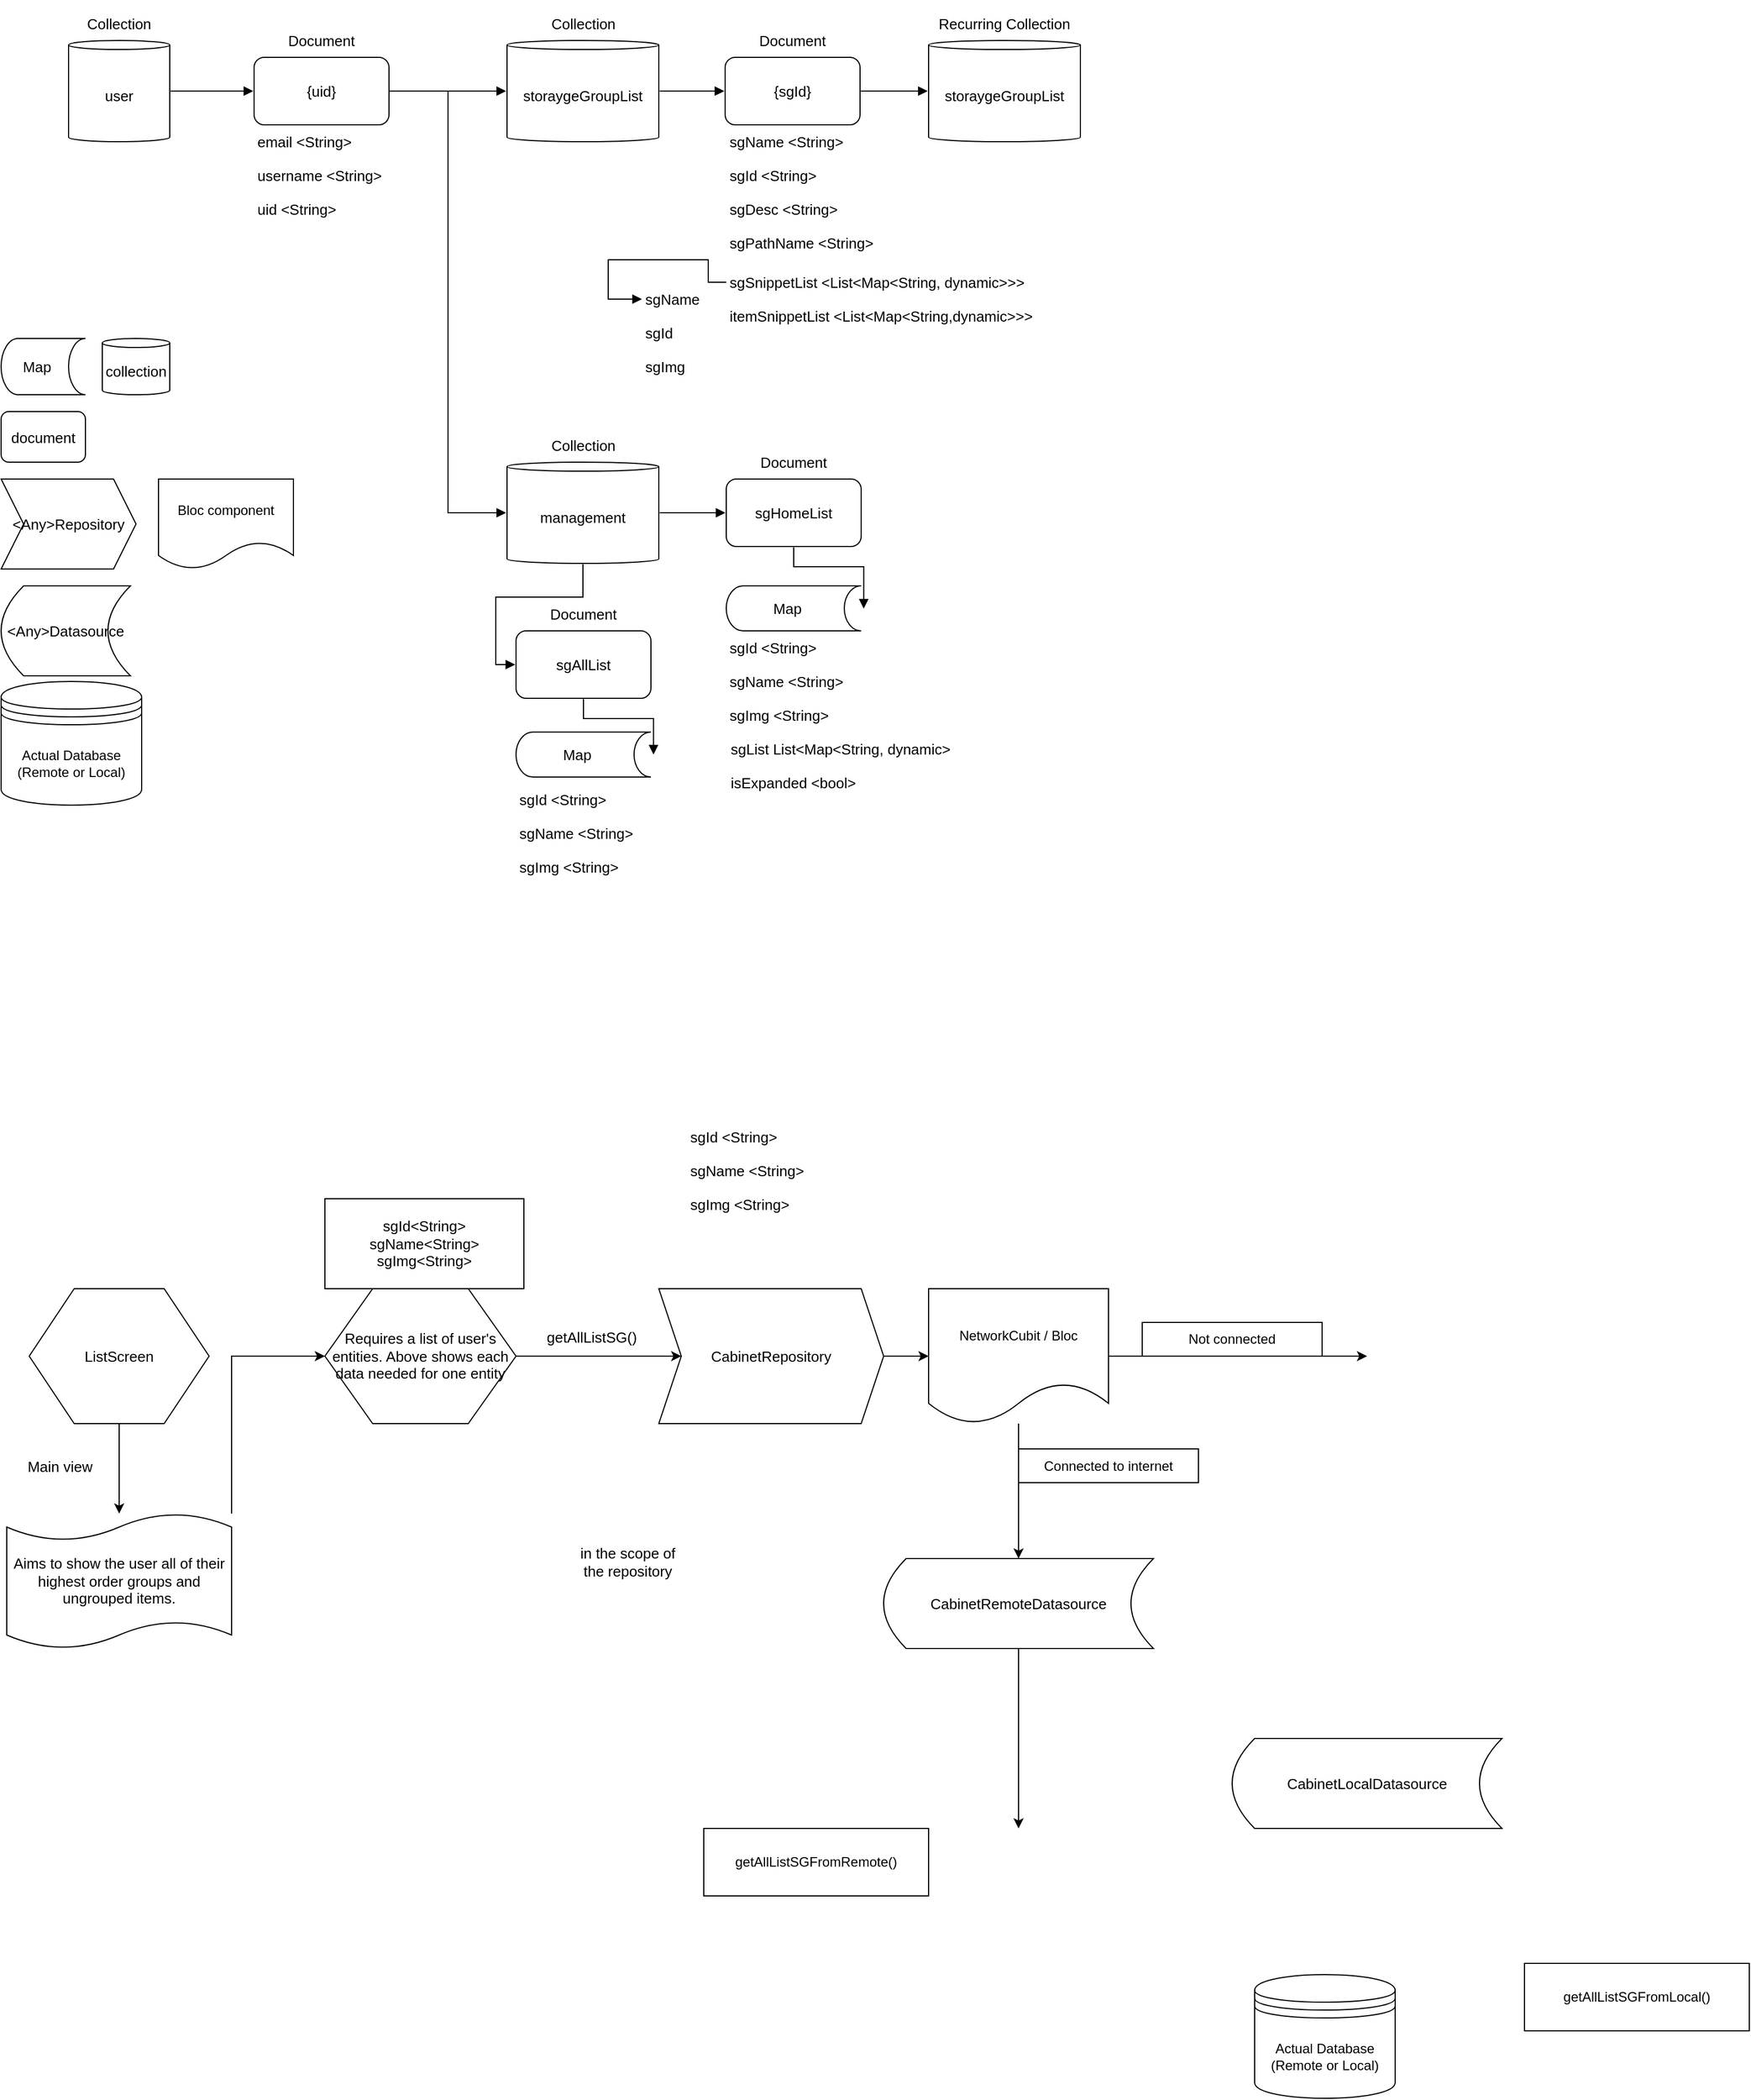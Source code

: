 <mxfile version="14.9.6" type="github">
  <diagram id="8-Jw_1EedREtLOCVb7j7" name="Page-1">
    <mxGraphModel dx="981" dy="526" grid="1" gridSize="10" guides="1" tooltips="1" connect="1" arrows="1" fold="1" page="1" pageScale="1" pageWidth="827" pageHeight="1169" math="0" shadow="0">
      <root>
        <mxCell id="0" />
        <mxCell id="1" parent="0" />
        <UserObject label="user" lucidchartObjectId="mmy3dTOki7hX" id="Qr3YYHrDjEiWuKODfuZc-3">
          <mxCell style="html=1;overflow=block;blockSpacing=1;whiteSpace=wrap;shape=cylinder3;size=4;anchorPointDirection=0;boundedLbl=1;;whiteSpace=wrap;fontSize=13;spacing=3.8;strokeOpacity=100;strokeWidth=1;rounded=1;" parent="1" vertex="1">
            <mxGeometry x="75" y="90" width="90" height="90" as="geometry" />
          </mxCell>
        </UserObject>
        <UserObject label="Collection" lucidchartObjectId="5my3IYHWVRgI" id="Qr3YYHrDjEiWuKODfuZc-4">
          <mxCell style="html=1;overflow=block;blockSpacing=1;whiteSpace=wrap;;whiteSpace=wrap;fontSize=13;spacing=3.8;strokeOpacity=0;fillOpacity=0;strokeWidth=1;rounded=1;" parent="1" vertex="1">
            <mxGeometry x="75" y="60" width="90" height="30" as="geometry" />
          </mxCell>
        </UserObject>
        <UserObject label="" lucidchartObjectId="xny3rrUCnjT7" id="Qr3YYHrDjEiWuKODfuZc-5">
          <mxCell style="html=1;jettySize=18;whiteSpace=wrap;fontSize=13;strokeOpacity=100;strokeWidth=1;arcSize=0;edgeStyle=orthogonalEdgeStyle;startArrow=none;;endArrow=block;endFill=1;;exitX=1.008;exitY=0.5;exitPerimeter=0;entryX=-0.006;entryY=0.5;entryPerimeter=0;" parent="1" source="Qr3YYHrDjEiWuKODfuZc-3" target="Qr3YYHrDjEiWuKODfuZc-6" edge="1">
            <mxGeometry width="100" height="100" relative="1" as="geometry">
              <Array as="points" />
            </mxGeometry>
          </mxCell>
        </UserObject>
        <UserObject label="{uid}" lucidchartObjectId="Hny3x1uMi4Uz" id="Qr3YYHrDjEiWuKODfuZc-6">
          <mxCell style="html=1;overflow=block;blockSpacing=1;whiteSpace=wrap;;whiteSpace=wrap;fontSize=13;spacing=9;strokeOpacity=100;strokeWidth=1;rounded=1;" parent="1" vertex="1">
            <mxGeometry x="240" y="105" width="120" height="60" as="geometry" />
          </mxCell>
        </UserObject>
        <UserObject label="Document" lucidchartObjectId="Mpy3mYbmSKPU" id="Qr3YYHrDjEiWuKODfuZc-7">
          <mxCell style="html=1;overflow=block;blockSpacing=1;whiteSpace=wrap;;whiteSpace=wrap;fontSize=13;spacing=3.8;strokeOpacity=0;fillOpacity=0;strokeWidth=1;rounded=1;" parent="1" vertex="1">
            <mxGeometry x="240" y="75" width="120" height="30" as="geometry" />
          </mxCell>
        </UserObject>
        <UserObject label="sgName &amp;lt;String&amp;gt;" lucidchartObjectId="Wqy3z_dKGQzi" id="Qr3YYHrDjEiWuKODfuZc-8">
          <mxCell style="html=1;overflow=block;blockSpacing=1;whiteSpace=wrap;;whiteSpace=wrap;fontSize=13;align=left;spacing=3.8;strokeOpacity=0;fillOpacity=0;strokeWidth=1;rounded=1;" parent="1" vertex="1">
            <mxGeometry x="660" y="165" width="120" height="30" as="geometry" />
          </mxCell>
        </UserObject>
        <UserObject label="sgId &amp;lt;String&amp;gt;" lucidchartObjectId="Dry3GZ_q2NKs" id="Qr3YYHrDjEiWuKODfuZc-9">
          <mxCell style="html=1;overflow=block;blockSpacing=1;whiteSpace=wrap;;whiteSpace=wrap;fontSize=13;align=left;spacing=3.8;strokeOpacity=0;fillOpacity=0;strokeWidth=1;rounded=1;" parent="1" vertex="1">
            <mxGeometry x="660" y="195" width="120" height="30" as="geometry" />
          </mxCell>
        </UserObject>
        <UserObject label="sgDesc &amp;lt;String&amp;gt;" lucidchartObjectId="Mry38XwumOOn" id="Qr3YYHrDjEiWuKODfuZc-10">
          <mxCell style="html=1;overflow=block;blockSpacing=1;whiteSpace=wrap;;whiteSpace=wrap;fontSize=13;align=left;spacing=3.8;strokeOpacity=0;fillOpacity=0;strokeWidth=1;rounded=1;" parent="1" vertex="1">
            <mxGeometry x="660" y="225" width="120" height="30" as="geometry" />
          </mxCell>
        </UserObject>
        <UserObject label="sgPathName &amp;lt;String&amp;gt;" lucidchartObjectId="_ry3LpoxDpER" id="Qr3YYHrDjEiWuKODfuZc-11">
          <mxCell style="html=1;overflow=block;blockSpacing=1;whiteSpace=wrap;;whiteSpace=wrap;fontSize=13;align=left;spacing=3.8;strokeOpacity=0;fillOpacity=0;strokeWidth=1;rounded=1;" parent="1" vertex="1">
            <mxGeometry x="660" y="250" width="150" height="40" as="geometry" />
          </mxCell>
        </UserObject>
        <UserObject label="sgSnippetList &amp;lt;List&amp;lt;Map&amp;lt;String, dynamic&amp;gt;&amp;gt;&amp;gt;" lucidchartObjectId="qty3Bl9jq2o." id="Qr3YYHrDjEiWuKODfuZc-12">
          <mxCell style="html=1;overflow=block;blockSpacing=1;whiteSpace=wrap;;whiteSpace=wrap;fontSize=13;align=left;spacing=3.8;strokeOpacity=0;fillOpacity=0;strokeWidth=1;rounded=1;" parent="1" vertex="1">
            <mxGeometry x="660" y="285" width="315" height="40" as="geometry" />
          </mxCell>
        </UserObject>
        <UserObject label="" lucidchartObjectId="euy3g.25O3H~" id="Qr3YYHrDjEiWuKODfuZc-13">
          <mxCell style="html=1;jettySize=18;whiteSpace=wrap;fontSize=13;strokeOpacity=100;strokeWidth=1;arcSize=0;edgeStyle=orthogonalEdgeStyle;startArrow=none;;endArrow=block;endFill=1;;exitX=0;exitY=0.5;exitPerimeter=0;entryX=0;entryY=0.5;entryPerimeter=0;" parent="1" source="Qr3YYHrDjEiWuKODfuZc-12" target="Qr3YYHrDjEiWuKODfuZc-14" edge="1">
            <mxGeometry width="100" height="100" relative="1" as="geometry">
              <Array as="points">
                <mxPoint x="644" y="305" />
                <mxPoint x="644" y="285" />
                <mxPoint x="555" y="285" />
                <mxPoint x="555" y="320" />
              </Array>
            </mxGeometry>
          </mxCell>
        </UserObject>
        <UserObject label="sgName" lucidchartObjectId="guy3xirxiTe0" id="Qr3YYHrDjEiWuKODfuZc-14">
          <mxCell style="html=1;overflow=block;blockSpacing=1;whiteSpace=wrap;;whiteSpace=wrap;fontSize=13;align=left;spacing=3.8;strokeOpacity=0;fillOpacity=0;strokeWidth=1;rounded=1;" parent="1" vertex="1">
            <mxGeometry x="585" y="300" width="60" height="40" as="geometry" />
          </mxCell>
        </UserObject>
        <UserObject label="sgId" lucidchartObjectId="tuy3rChsDqxw" id="Qr3YYHrDjEiWuKODfuZc-15">
          <mxCell style="html=1;overflow=block;blockSpacing=1;whiteSpace=wrap;;whiteSpace=wrap;fontSize=13;align=left;spacing=3.8;strokeOpacity=0;fillOpacity=0;strokeWidth=1;rounded=1;" parent="1" vertex="1">
            <mxGeometry x="585" y="330" width="60" height="40" as="geometry" />
          </mxCell>
        </UserObject>
        <UserObject label="sgImg" lucidchartObjectId="yuy3l9~mQKdI" id="Qr3YYHrDjEiWuKODfuZc-16">
          <mxCell style="html=1;overflow=block;blockSpacing=1;whiteSpace=wrap;;whiteSpace=wrap;fontSize=13;align=left;spacing=3.8;strokeOpacity=0;fillOpacity=0;strokeWidth=1;rounded=1;" parent="1" vertex="1">
            <mxGeometry x="585" y="360" width="60" height="40" as="geometry" />
          </mxCell>
        </UserObject>
        <UserObject label="itemSnippetList &amp;lt;List&amp;lt;Map&amp;lt;String,dynamic&amp;gt;&amp;gt;&amp;gt;" lucidchartObjectId="avy3ZTvgRfwI" id="Qr3YYHrDjEiWuKODfuZc-17">
          <mxCell style="html=1;overflow=block;blockSpacing=1;whiteSpace=wrap;;whiteSpace=wrap;fontSize=13;align=left;spacing=3.8;strokeOpacity=0;fillOpacity=0;strokeWidth=1;rounded=1;" parent="1" vertex="1">
            <mxGeometry x="660" y="315" width="300" height="40" as="geometry" />
          </mxCell>
        </UserObject>
        <UserObject label="" lucidchartObjectId="Wvy3BF.tzllh" id="Qr3YYHrDjEiWuKODfuZc-18">
          <mxCell style="html=1;jettySize=18;whiteSpace=wrap;fontSize=13;strokeOpacity=100;strokeWidth=1;arcSize=0;edgeStyle=orthogonalEdgeStyle;startArrow=none;;endArrow=block;endFill=1;;exitX=1.006;exitY=0.5;exitPerimeter=0;entryX=-0.006;entryY=0.5;entryPerimeter=0;" parent="1" source="Qr3YYHrDjEiWuKODfuZc-6" target="Qr3YYHrDjEiWuKODfuZc-19" edge="1">
            <mxGeometry width="100" height="100" relative="1" as="geometry">
              <Array as="points" />
            </mxGeometry>
          </mxCell>
        </UserObject>
        <UserObject label="storaygeGroupList" lucidchartObjectId="qxy3zKsZ.FIV" id="Qr3YYHrDjEiWuKODfuZc-19">
          <mxCell style="html=1;overflow=block;blockSpacing=1;whiteSpace=wrap;shape=cylinder3;size=4;anchorPointDirection=0;boundedLbl=1;;whiteSpace=wrap;fontSize=13;spacing=3.8;strokeOpacity=100;strokeWidth=1;rounded=1;" parent="1" vertex="1">
            <mxGeometry x="465" y="90" width="135" height="90" as="geometry" />
          </mxCell>
        </UserObject>
        <UserObject label="Collection" lucidchartObjectId="Txy3VzWE5caS" id="Qr3YYHrDjEiWuKODfuZc-20">
          <mxCell style="html=1;overflow=block;blockSpacing=1;whiteSpace=wrap;;whiteSpace=wrap;fontSize=13;spacing=3.8;strokeOpacity=0;fillOpacity=0;strokeWidth=1;rounded=1;" parent="1" vertex="1">
            <mxGeometry x="488" y="60" width="90" height="30" as="geometry" />
          </mxCell>
        </UserObject>
        <UserObject label="{sgId}" lucidchartObjectId="1xy32YT1yPWB" id="Qr3YYHrDjEiWuKODfuZc-21">
          <mxCell style="html=1;overflow=block;blockSpacing=1;whiteSpace=wrap;;whiteSpace=wrap;fontSize=13;spacing=9;strokeOpacity=100;strokeWidth=1;rounded=1;" parent="1" vertex="1">
            <mxGeometry x="659" y="105" width="120" height="60" as="geometry" />
          </mxCell>
        </UserObject>
        <UserObject label="" lucidchartObjectId="byy3ykdQEx8u" id="Qr3YYHrDjEiWuKODfuZc-22">
          <mxCell style="html=1;jettySize=18;whiteSpace=wrap;fontSize=13;strokeOpacity=100;strokeWidth=1;arcSize=0;edgeStyle=orthogonalEdgeStyle;startArrow=none;;endArrow=block;endFill=1;;exitX=1.006;exitY=0.5;exitPerimeter=0;entryX=-0.006;entryY=0.5;entryPerimeter=0;" parent="1" source="Qr3YYHrDjEiWuKODfuZc-19" target="Qr3YYHrDjEiWuKODfuZc-21" edge="1">
            <mxGeometry width="100" height="100" relative="1" as="geometry">
              <Array as="points" />
            </mxGeometry>
          </mxCell>
        </UserObject>
        <UserObject label="Document" lucidchartObjectId="eyy3GpAazgn0" id="Qr3YYHrDjEiWuKODfuZc-23">
          <mxCell style="html=1;overflow=block;blockSpacing=1;whiteSpace=wrap;;whiteSpace=wrap;fontSize=13;spacing=3.8;strokeOpacity=0;fillOpacity=0;strokeWidth=1;rounded=1;" parent="1" vertex="1">
            <mxGeometry x="659" y="75" width="120" height="30" as="geometry" />
          </mxCell>
        </UserObject>
        <UserObject label="email &amp;lt;String&amp;gt;" lucidchartObjectId="szy3hm6Eg7cN" id="Qr3YYHrDjEiWuKODfuZc-24">
          <mxCell style="html=1;overflow=block;blockSpacing=1;whiteSpace=wrap;;whiteSpace=wrap;fontSize=13;align=left;spacing=3.8;strokeOpacity=0;fillOpacity=0;strokeWidth=1;rounded=1;" parent="1" vertex="1">
            <mxGeometry x="240" y="165" width="120" height="30" as="geometry" />
          </mxCell>
        </UserObject>
        <UserObject label="username &amp;lt;String&amp;gt;" lucidchartObjectId="Azy33eUq6oV6" id="Qr3YYHrDjEiWuKODfuZc-25">
          <mxCell style="html=1;overflow=block;blockSpacing=1;whiteSpace=wrap;;whiteSpace=wrap;fontSize=13;align=left;spacing=3.8;strokeOpacity=0;fillOpacity=0;strokeWidth=1;rounded=1;" parent="1" vertex="1">
            <mxGeometry x="240" y="190" width="150" height="40" as="geometry" />
          </mxCell>
        </UserObject>
        <UserObject label="uid &amp;lt;String&amp;gt;" lucidchartObjectId="Pzy3j5PoiYy8" id="Qr3YYHrDjEiWuKODfuZc-26">
          <mxCell style="html=1;overflow=block;blockSpacing=1;whiteSpace=wrap;;whiteSpace=wrap;fontSize=13;align=left;spacing=3.8;strokeOpacity=0;fillOpacity=0;strokeWidth=1;rounded=1;" parent="1" vertex="1">
            <mxGeometry x="240" y="220" width="150" height="40" as="geometry" />
          </mxCell>
        </UserObject>
        <UserObject label="management" lucidchartObjectId="_Ay3SFYHhvqD" id="Qr3YYHrDjEiWuKODfuZc-27">
          <mxCell style="html=1;overflow=block;blockSpacing=1;whiteSpace=wrap;shape=cylinder3;size=4;anchorPointDirection=0;boundedLbl=1;;whiteSpace=wrap;fontSize=13;spacing=3.8;strokeOpacity=100;strokeWidth=1;rounded=1;" parent="1" vertex="1">
            <mxGeometry x="465" y="465" width="135" height="90" as="geometry" />
          </mxCell>
        </UserObject>
        <UserObject label="Collection" lucidchartObjectId="_Ay3XqaMu-Sj" id="Qr3YYHrDjEiWuKODfuZc-28">
          <mxCell style="html=1;overflow=block;blockSpacing=1;whiteSpace=wrap;;whiteSpace=wrap;fontSize=13;spacing=3.8;strokeOpacity=0;fillOpacity=0;strokeWidth=1;rounded=1;" parent="1" vertex="1">
            <mxGeometry x="488" y="435" width="90" height="30" as="geometry" />
          </mxCell>
        </UserObject>
        <UserObject label="" lucidchartObjectId="jBy3DvbcQuUk" id="Qr3YYHrDjEiWuKODfuZc-29">
          <mxCell style="html=1;jettySize=18;whiteSpace=wrap;fontSize=13;strokeOpacity=100;strokeWidth=1;arcSize=0;edgeStyle=orthogonalEdgeStyle;startArrow=none;;endArrow=block;endFill=1;;exitX=1.006;exitY=0.5;exitPerimeter=0;entryX=-0.006;entryY=0.5;entryPerimeter=0;" parent="1" source="Qr3YYHrDjEiWuKODfuZc-6" target="Qr3YYHrDjEiWuKODfuZc-27" edge="1">
            <mxGeometry width="100" height="100" relative="1" as="geometry">
              <Array as="points" />
            </mxGeometry>
          </mxCell>
        </UserObject>
        <UserObject label="sgHomeList" lucidchartObjectId="vCy3nsV9MbSi" id="Qr3YYHrDjEiWuKODfuZc-30">
          <mxCell style="html=1;overflow=block;blockSpacing=1;whiteSpace=wrap;;whiteSpace=wrap;fontSize=13;spacing=9;strokeOpacity=100;strokeWidth=1;rounded=1;" parent="1" vertex="1">
            <mxGeometry x="660" y="480" width="120" height="60" as="geometry" />
          </mxCell>
        </UserObject>
        <UserObject label="" lucidchartObjectId="BCy36pta_Ylv" id="Qr3YYHrDjEiWuKODfuZc-31">
          <mxCell style="html=1;jettySize=18;whiteSpace=wrap;fontSize=13;strokeOpacity=100;strokeWidth=1;arcSize=0;edgeStyle=orthogonalEdgeStyle;startArrow=none;;endArrow=block;endFill=1;;exitX=1.006;exitY=0.5;exitPerimeter=0;entryX=-0.006;entryY=0.5;entryPerimeter=0;" parent="1" source="Qr3YYHrDjEiWuKODfuZc-27" target="Qr3YYHrDjEiWuKODfuZc-30" edge="1">
            <mxGeometry width="100" height="100" relative="1" as="geometry">
              <Array as="points" />
            </mxGeometry>
          </mxCell>
        </UserObject>
        <UserObject label="Document" lucidchartObjectId="ECy37WejbMx6" id="Qr3YYHrDjEiWuKODfuZc-32">
          <mxCell style="html=1;overflow=block;blockSpacing=1;whiteSpace=wrap;;whiteSpace=wrap;fontSize=13;spacing=3.8;strokeOpacity=0;fillOpacity=0;strokeWidth=1;rounded=1;" parent="1" vertex="1">
            <mxGeometry x="660" y="450" width="120" height="30" as="geometry" />
          </mxCell>
        </UserObject>
        <UserObject label="storaygeGroupList" lucidchartObjectId="9Iy3x5hWu4gv" id="Qr3YYHrDjEiWuKODfuZc-33">
          <mxCell style="html=1;overflow=block;blockSpacing=1;whiteSpace=wrap;shape=cylinder3;size=4;anchorPointDirection=0;boundedLbl=1;;whiteSpace=wrap;fontSize=13;spacing=3.8;strokeOpacity=100;strokeWidth=1;rounded=1;" parent="1" vertex="1">
            <mxGeometry x="840" y="90" width="135" height="90" as="geometry" />
          </mxCell>
        </UserObject>
        <UserObject label="Recurring Collection" lucidchartObjectId="9Iy3~OmA4JU_" id="Qr3YYHrDjEiWuKODfuZc-34">
          <mxCell style="html=1;overflow=block;blockSpacing=1;whiteSpace=wrap;;whiteSpace=wrap;fontSize=13;spacing=3.8;strokeOpacity=0;fillOpacity=0;strokeWidth=1;rounded=1;" parent="1" vertex="1">
            <mxGeometry x="840" y="55" width="135" height="40" as="geometry" />
          </mxCell>
        </UserObject>
        <UserObject label="" lucidchartObjectId="aJy3yjm7Ja3q" id="Qr3YYHrDjEiWuKODfuZc-35">
          <mxCell style="html=1;jettySize=18;whiteSpace=wrap;fontSize=13;strokeOpacity=100;strokeWidth=1;arcSize=0;edgeStyle=orthogonalEdgeStyle;startArrow=none;;endArrow=block;endFill=1;;exitX=1.006;exitY=0.5;exitPerimeter=0;entryX=-0.006;entryY=0.5;entryPerimeter=0;" parent="1" source="Qr3YYHrDjEiWuKODfuZc-21" target="Qr3YYHrDjEiWuKODfuZc-33" edge="1">
            <mxGeometry width="100" height="100" relative="1" as="geometry">
              <Array as="points" />
            </mxGeometry>
          </mxCell>
        </UserObject>
        <UserObject label="Map" lucidchartObjectId="nwC3J_Ml8fYd" id="Qr3YYHrDjEiWuKODfuZc-36">
          <mxCell style="html=1;overflow=block;blockSpacing=1;whiteSpace=wrap;shape=cylinder3;boundedLbl=1;size=15;lid=0;direction=south;;whiteSpace=wrap;fontSize=13;spacing=3.8;strokeOpacity=100;strokeWidth=1;rounded=1;" parent="1" vertex="1">
            <mxGeometry x="660" y="575" width="120" height="40" as="geometry" />
          </mxCell>
        </UserObject>
        <UserObject label="Map" lucidchartObjectId="twC35znS._r4" id="Qr3YYHrDjEiWuKODfuZc-37">
          <mxCell style="html=1;overflow=block;blockSpacing=1;whiteSpace=wrap;shape=cylinder3;boundedLbl=1;size=15;lid=0;direction=south;;whiteSpace=wrap;fontSize=13;spacing=3.8;strokeOpacity=100;strokeWidth=1;rounded=1;" parent="1" vertex="1">
            <mxGeometry x="15" y="355" width="75" height="50" as="geometry" />
          </mxCell>
        </UserObject>
        <UserObject label="collection" lucidchartObjectId="IwC35Dz-5HWC" id="Qr3YYHrDjEiWuKODfuZc-38">
          <mxCell style="html=1;overflow=block;blockSpacing=1;whiteSpace=wrap;shape=cylinder3;size=4;anchorPointDirection=0;boundedLbl=1;;whiteSpace=wrap;fontSize=13;spacing=3.8;strokeOpacity=100;strokeWidth=1;rounded=1;" parent="1" vertex="1">
            <mxGeometry x="105" y="355" width="60" height="50" as="geometry" />
          </mxCell>
        </UserObject>
        <UserObject label="document" lucidchartObjectId="UwC37opkIJtW" id="Qr3YYHrDjEiWuKODfuZc-39">
          <mxCell style="html=1;overflow=block;blockSpacing=1;whiteSpace=wrap;;whiteSpace=wrap;fontSize=13;spacing=9;strokeOpacity=100;strokeWidth=1;rounded=1;" parent="1" vertex="1">
            <mxGeometry x="15" y="420" width="75" height="45" as="geometry" />
          </mxCell>
        </UserObject>
        <UserObject label="" lucidchartObjectId="CxC3GX9UYJbb" id="Qr3YYHrDjEiWuKODfuZc-40">
          <mxCell style="html=1;jettySize=18;whiteSpace=wrap;fontSize=13;strokeOpacity=100;strokeWidth=1;arcSize=0;edgeStyle=orthogonalEdgeStyle;startArrow=none;;endArrow=block;endFill=1;;exitX=0.5;exitY=1.013;exitPerimeter=0;entryX=0.506;entryY=-0.019;entryPerimeter=0;" parent="1" source="Qr3YYHrDjEiWuKODfuZc-30" target="Qr3YYHrDjEiWuKODfuZc-36" edge="1">
            <mxGeometry width="100" height="100" relative="1" as="geometry">
              <Array as="points" />
            </mxGeometry>
          </mxCell>
        </UserObject>
        <UserObject label="sgId &amp;lt;String&amp;gt;" lucidchartObjectId="oyC3zMAZTe1E" id="Qr3YYHrDjEiWuKODfuZc-41">
          <mxCell style="html=1;overflow=block;blockSpacing=1;whiteSpace=wrap;;whiteSpace=wrap;fontSize=13;align=left;spacing=3.8;strokeOpacity=0;fillOpacity=0;strokeWidth=1;rounded=1;" parent="1" vertex="1">
            <mxGeometry x="660" y="615" width="120" height="30" as="geometry" />
          </mxCell>
        </UserObject>
        <UserObject label="sgName &amp;lt;String&amp;gt;" lucidchartObjectId="uyC3QwUn~3nn" id="Qr3YYHrDjEiWuKODfuZc-42">
          <mxCell style="html=1;overflow=block;blockSpacing=1;whiteSpace=wrap;;whiteSpace=wrap;fontSize=13;align=left;spacing=3.8;strokeOpacity=0;fillOpacity=0;strokeWidth=1;rounded=1;" parent="1" vertex="1">
            <mxGeometry x="660" y="645" width="120" height="30" as="geometry" />
          </mxCell>
        </UserObject>
        <UserObject label="sgImg &amp;lt;String&amp;gt;" lucidchartObjectId="MyC3wRzRbQ.4" id="Qr3YYHrDjEiWuKODfuZc-43">
          <mxCell style="html=1;overflow=block;blockSpacing=1;whiteSpace=wrap;;whiteSpace=wrap;fontSize=13;align=left;spacing=3.8;strokeOpacity=0;fillOpacity=0;strokeWidth=1;rounded=1;" parent="1" vertex="1">
            <mxGeometry x="660" y="675" width="119" height="30" as="geometry" />
          </mxCell>
        </UserObject>
        <UserObject label="sgList List&amp;lt;Map&amp;lt;String, dynamic&amp;gt;" lucidchartObjectId="WzC3jf8TJhhV" id="Qr3YYHrDjEiWuKODfuZc-44">
          <mxCell style="html=1;overflow=block;blockSpacing=1;whiteSpace=wrap;;whiteSpace=wrap;fontSize=13;align=left;spacing=3.8;strokeOpacity=0;fillOpacity=0;strokeWidth=1;rounded=1;" parent="1" vertex="1">
            <mxGeometry x="661" y="705" width="224" height="30" as="geometry" />
          </mxCell>
        </UserObject>
        <UserObject label="isExpanded &amp;lt;bool&amp;gt;" lucidchartObjectId="gCC3wc~ug9g6" id="Qr3YYHrDjEiWuKODfuZc-45">
          <mxCell style="html=1;overflow=block;blockSpacing=1;whiteSpace=wrap;;whiteSpace=wrap;fontSize=13;align=left;spacing=3.8;strokeOpacity=0;fillOpacity=0;strokeWidth=1;rounded=1;" parent="1" vertex="1">
            <mxGeometry x="661" y="730" width="179" height="40" as="geometry" />
          </mxCell>
        </UserObject>
        <UserObject label="sgAllList" lucidchartObjectId="VNC3Fkf0FXq5" id="Qr3YYHrDjEiWuKODfuZc-46">
          <mxCell style="html=1;overflow=block;blockSpacing=1;whiteSpace=wrap;;whiteSpace=wrap;fontSize=13;spacing=9;strokeOpacity=100;strokeWidth=1;rounded=1;" parent="1" vertex="1">
            <mxGeometry x="473" y="615" width="120" height="60" as="geometry" />
          </mxCell>
        </UserObject>
        <UserObject label="Document" lucidchartObjectId="VNC3r3SY.07v" id="Qr3YYHrDjEiWuKODfuZc-47">
          <mxCell style="html=1;overflow=block;blockSpacing=1;whiteSpace=wrap;;whiteSpace=wrap;fontSize=13;spacing=3.8;strokeOpacity=0;fillOpacity=0;strokeWidth=1;rounded=1;" parent="1" vertex="1">
            <mxGeometry x="473" y="585" width="120" height="30" as="geometry" />
          </mxCell>
        </UserObject>
        <UserObject label="" lucidchartObjectId="OWC3.R1w2t58" id="Qr3YYHrDjEiWuKODfuZc-48">
          <mxCell style="html=1;jettySize=18;whiteSpace=wrap;fontSize=13;strokeOpacity=100;strokeWidth=1;arcSize=0;edgeStyle=orthogonalEdgeStyle;startArrow=none;;endArrow=block;endFill=1;;exitX=0.5;exitY=1.008;exitPerimeter=0;entryX=-0.006;entryY=0.5;entryPerimeter=0;" parent="1" source="Qr3YYHrDjEiWuKODfuZc-27" target="Qr3YYHrDjEiWuKODfuZc-46" edge="1">
            <mxGeometry width="100" height="100" relative="1" as="geometry">
              <Array as="points" />
            </mxGeometry>
          </mxCell>
        </UserObject>
        <UserObject label="Map" lucidchartObjectId="42C3rV8qbzWb" id="Qr3YYHrDjEiWuKODfuZc-49">
          <mxCell style="html=1;overflow=block;blockSpacing=1;whiteSpace=wrap;shape=cylinder3;boundedLbl=1;size=15;lid=0;direction=south;;whiteSpace=wrap;fontSize=13;spacing=3.8;strokeOpacity=100;strokeWidth=1;rounded=1;" parent="1" vertex="1">
            <mxGeometry x="473" y="705" width="120" height="40" as="geometry" />
          </mxCell>
        </UserObject>
        <UserObject label="" lucidchartObjectId="d3C3gRHGU2vB" id="Qr3YYHrDjEiWuKODfuZc-50">
          <mxCell style="html=1;jettySize=18;whiteSpace=wrap;fontSize=13;strokeOpacity=100;strokeWidth=1;arcSize=0;edgeStyle=orthogonalEdgeStyle;startArrow=none;;endArrow=block;endFill=1;;exitX=0.5;exitY=1.013;exitPerimeter=0;entryX=0.5;entryY=-0.019;entryPerimeter=0;" parent="1" source="Qr3YYHrDjEiWuKODfuZc-46" target="Qr3YYHrDjEiWuKODfuZc-49" edge="1">
            <mxGeometry width="100" height="100" relative="1" as="geometry">
              <Array as="points" />
            </mxGeometry>
          </mxCell>
        </UserObject>
        <UserObject label="sgId &amp;lt;String&amp;gt;" lucidchartObjectId="h3C3qkQNhd2T" id="Qr3YYHrDjEiWuKODfuZc-51">
          <mxCell style="html=1;overflow=block;blockSpacing=1;whiteSpace=wrap;;whiteSpace=wrap;fontSize=13;align=left;spacing=3.8;strokeOpacity=0;fillOpacity=0;strokeWidth=1;rounded=1;" parent="1" vertex="1">
            <mxGeometry x="473" y="750" width="120" height="30" as="geometry" />
          </mxCell>
        </UserObject>
        <UserObject label="sgName &amp;lt;String&amp;gt;" lucidchartObjectId="h3C30b7JtQnB" id="Qr3YYHrDjEiWuKODfuZc-52">
          <mxCell style="html=1;overflow=block;blockSpacing=1;whiteSpace=wrap;;whiteSpace=wrap;fontSize=13;align=left;spacing=3.8;strokeOpacity=0;fillOpacity=0;strokeWidth=1;rounded=1;" parent="1" vertex="1">
            <mxGeometry x="473" y="780" width="120" height="30" as="geometry" />
          </mxCell>
        </UserObject>
        <UserObject label="sgImg &amp;lt;String&amp;gt;" lucidchartObjectId="h3C3wAD9uutI" id="Qr3YYHrDjEiWuKODfuZc-53">
          <mxCell style="html=1;overflow=block;blockSpacing=1;whiteSpace=wrap;;whiteSpace=wrap;fontSize=13;align=left;spacing=3.8;strokeOpacity=0;fillOpacity=0;strokeWidth=1;rounded=1;" parent="1" vertex="1">
            <mxGeometry x="473" y="810" width="119" height="30" as="geometry" />
          </mxCell>
        </UserObject>
        <mxCell id="pG1kj_97MBF_nM1RWKhJ-25" style="edgeStyle=orthogonalEdgeStyle;rounded=0;orthogonalLoop=1;jettySize=auto;html=1;" edge="1" parent="1" source="Qr3YYHrDjEiWuKODfuZc-54" target="Qr3YYHrDjEiWuKODfuZc-55">
          <mxGeometry relative="1" as="geometry" />
        </mxCell>
        <UserObject label="ListScreen" lucidchartObjectId="mEy3ORFoB5f1" id="Qr3YYHrDjEiWuKODfuZc-54">
          <mxCell style="html=1;overflow=block;blockSpacing=1;whiteSpace=wrap;shape=hexagon;perimeter=hexagonPerimeter2;whiteSpace=wrap;fontSize=13;fontColor=#000000;spacing=3.8;strokeOpacity=100;strokeWidth=1;" parent="1" vertex="1">
            <mxGeometry x="40" y="1200" width="160" height="120" as="geometry" />
          </mxCell>
        </UserObject>
        <mxCell id="pG1kj_97MBF_nM1RWKhJ-26" style="edgeStyle=orthogonalEdgeStyle;rounded=0;orthogonalLoop=1;jettySize=auto;html=1;entryX=0;entryY=0.5;entryDx=0;entryDy=0;" edge="1" parent="1" source="Qr3YYHrDjEiWuKODfuZc-55" target="Qr3YYHrDjEiWuKODfuZc-58">
          <mxGeometry relative="1" as="geometry">
            <Array as="points">
              <mxPoint x="220" y="1260" />
            </Array>
          </mxGeometry>
        </mxCell>
        <UserObject label="Aims to show the user all of their highest order groups and ungrouped items. " lucidchartObjectId="THy3kzs44vg6" id="Qr3YYHrDjEiWuKODfuZc-55">
          <mxCell style="html=1;overflow=block;blockSpacing=1;whiteSpace=wrap;shape=tape;size=0.2;whiteSpace=wrap;fontSize=13;fontColor=#000000;spacing=3.8;strokeOpacity=100;strokeWidth=1;" parent="1" vertex="1">
            <mxGeometry x="20" y="1400" width="200" height="120" as="geometry" />
          </mxCell>
        </UserObject>
        <UserObject label="Main view" lucidchartObjectId="n3A36~SfNxBr" id="Qr3YYHrDjEiWuKODfuZc-57">
          <mxCell style="html=1;overflow=block;blockSpacing=1;whiteSpace=wrap;;whiteSpace=wrap;fontSize=13;fontColor=#000000;spacing=3.8;strokeOpacity=0;fillOpacity=0;fillColor=#ffffff;strokeWidth=1;" parent="1" vertex="1">
            <mxGeometry x="15" y="1335" width="105" height="45" as="geometry" />
          </mxCell>
        </UserObject>
        <mxCell id="fDUQa12PrsMCPkdk8ct8-4" style="edgeStyle=orthogonalEdgeStyle;rounded=0;orthogonalLoop=1;jettySize=auto;html=1;strokeWidth=1;" parent="1" source="Qr3YYHrDjEiWuKODfuZc-58" target="fDUQa12PrsMCPkdk8ct8-3" edge="1">
          <mxGeometry relative="1" as="geometry" />
        </mxCell>
        <UserObject label="Requires a list of user&#39;s entities. Above shows each data needed for one entity" lucidchartObjectId="1DB3Xz5aUWDz" id="Qr3YYHrDjEiWuKODfuZc-58">
          <mxCell style="html=1;overflow=block;blockSpacing=1;whiteSpace=wrap;shape=hexagon;perimeter=hexagonPerimeter2;whiteSpace=wrap;fontSize=13;fontColor=#000000;spacing=3.8;strokeOpacity=100;strokeWidth=1;" parent="1" vertex="1">
            <mxGeometry x="303" y="1200" width="170" height="120" as="geometry" />
          </mxCell>
        </UserObject>
        <UserObject label="sgId &amp;lt;String&amp;gt;" lucidchartObjectId="1LC3BX3bObkB" id="Qr3YYHrDjEiWuKODfuZc-60">
          <mxCell style="html=1;overflow=block;blockSpacing=1;whiteSpace=wrap;;whiteSpace=wrap;fontSize=13;fontColor=#000000;align=left;spacing=3.8;strokeOpacity=0;fillOpacity=0;fillColor=#ffffff;strokeWidth=1;" parent="1" vertex="1">
            <mxGeometry x="625" y="1050" width="120" height="30" as="geometry" />
          </mxCell>
        </UserObject>
        <UserObject label="sgName &amp;lt;String&amp;gt;" lucidchartObjectId="7LC3eopzhClS" id="Qr3YYHrDjEiWuKODfuZc-61">
          <mxCell style="html=1;overflow=block;blockSpacing=1;whiteSpace=wrap;;whiteSpace=wrap;fontSize=13;fontColor=#000000;align=left;spacing=3.8;strokeOpacity=0;fillOpacity=0;fillColor=#ffffff;strokeWidth=1;" parent="1" vertex="1">
            <mxGeometry x="625" y="1080" width="120" height="30" as="geometry" />
          </mxCell>
        </UserObject>
        <UserObject label="sgImg &amp;lt;String&amp;gt;" lucidchartObjectId="cMC3TB7ATPXf" id="Qr3YYHrDjEiWuKODfuZc-62">
          <mxCell style="html=1;overflow=block;blockSpacing=1;whiteSpace=wrap;;whiteSpace=wrap;fontSize=13;fontColor=#000000;align=left;spacing=3.8;strokeOpacity=0;fillOpacity=0;fillColor=#ffffff;strokeWidth=1;" parent="1" vertex="1">
            <mxGeometry x="625" y="1110" width="120" height="30" as="geometry" />
          </mxCell>
        </UserObject>
        <mxCell id="fDUQa12PrsMCPkdk8ct8-1" value="&amp;lt;Any&amp;gt;Repository" style="shape=step;perimeter=stepPerimeter;whiteSpace=wrap;html=1;fixedSize=1;strokeWidth=1;fontSize=13;" parent="1" vertex="1">
          <mxGeometry x="15" y="480" width="120" height="80" as="geometry" />
        </mxCell>
        <mxCell id="fDUQa12PrsMCPkdk8ct8-2" value="&lt;font style=&quot;font-size: 13px&quot;&gt;&amp;lt;Any&amp;gt;Datasource&lt;/font&gt;" style="shape=dataStorage;whiteSpace=wrap;html=1;fixedSize=1;strokeWidth=1;" parent="1" vertex="1">
          <mxGeometry x="15" y="575" width="115" height="80" as="geometry" />
        </mxCell>
        <mxCell id="pG1kj_97MBF_nM1RWKhJ-16" style="edgeStyle=orthogonalEdgeStyle;rounded=0;orthogonalLoop=1;jettySize=auto;html=1;entryX=0;entryY=0.5;entryDx=0;entryDy=0;" edge="1" parent="1" source="fDUQa12PrsMCPkdk8ct8-3" target="pG1kj_97MBF_nM1RWKhJ-15">
          <mxGeometry relative="1" as="geometry" />
        </mxCell>
        <mxCell id="fDUQa12PrsMCPkdk8ct8-3" value="CabinetRepository" style="shape=step;perimeter=stepPerimeter;whiteSpace=wrap;html=1;fixedSize=1;strokeWidth=1;fontSize=13;" parent="1" vertex="1">
          <mxGeometry x="600" y="1200" width="200" height="120" as="geometry" />
        </mxCell>
        <UserObject label="getAllListSG()" lucidchartObjectId="n3A36~SfNxBr" id="fDUQa12PrsMCPkdk8ct8-5">
          <mxCell style="html=1;overflow=block;blockSpacing=1;whiteSpace=wrap;;whiteSpace=wrap;fontSize=13;fontColor=#000000;spacing=3.8;strokeOpacity=0;fillOpacity=0;fillColor=#ffffff;strokeWidth=1;" parent="1" vertex="1">
            <mxGeometry x="488" y="1230" width="105" height="25" as="geometry" />
          </mxCell>
        </UserObject>
        <mxCell id="pG1kj_97MBF_nM1RWKhJ-30" style="edgeStyle=orthogonalEdgeStyle;rounded=0;orthogonalLoop=1;jettySize=auto;html=1;" edge="1" parent="1" source="fDUQa12PrsMCPkdk8ct8-6">
          <mxGeometry relative="1" as="geometry">
            <mxPoint x="920" y="1680" as="targetPoint" />
          </mxGeometry>
        </mxCell>
        <mxCell id="fDUQa12PrsMCPkdk8ct8-6" value="CabinetRemoteDatasource" style="shape=dataStorage;whiteSpace=wrap;html=1;fixedSize=1;strokeWidth=1;fontSize=13;" parent="1" vertex="1">
          <mxGeometry x="800" y="1440" width="240" height="80" as="geometry" />
        </mxCell>
        <mxCell id="pG1kj_97MBF_nM1RWKhJ-2" value="CabinetLocalDatasource" style="shape=dataStorage;whiteSpace=wrap;html=1;fixedSize=1;strokeWidth=1;fontSize=13;" vertex="1" parent="1">
          <mxGeometry x="1110" y="1600" width="240" height="80" as="geometry" />
        </mxCell>
        <mxCell id="pG1kj_97MBF_nM1RWKhJ-5" value="Actual Database&lt;br&gt;(Remote or Local)" style="shape=datastore;whiteSpace=wrap;html=1;" vertex="1" parent="1">
          <mxGeometry x="15" y="660" width="125" height="110" as="geometry" />
        </mxCell>
        <mxCell id="pG1kj_97MBF_nM1RWKhJ-6" value="Actual Database&lt;br&gt;(Remote or Local)" style="shape=datastore;whiteSpace=wrap;html=1;" vertex="1" parent="1">
          <mxGeometry x="1130" y="1810" width="125" height="110" as="geometry" />
        </mxCell>
        <mxCell id="pG1kj_97MBF_nM1RWKhJ-9" value="getAllListSGFromRemote()" style="rounded=0;whiteSpace=wrap;html=1;gradientColor=none;" vertex="1" parent="1">
          <mxGeometry x="640" y="1680" width="200" height="60" as="geometry" />
        </mxCell>
        <mxCell id="pG1kj_97MBF_nM1RWKhJ-11" value="getAllListSGFromLocal()" style="rounded=0;whiteSpace=wrap;html=1;gradientColor=none;" vertex="1" parent="1">
          <mxGeometry x="1370" y="1800" width="200" height="60" as="geometry" />
        </mxCell>
        <mxCell id="pG1kj_97MBF_nM1RWKhJ-14" value="Bloc component" style="shape=document;whiteSpace=wrap;html=1;boundedLbl=1;gradientColor=none;" vertex="1" parent="1">
          <mxGeometry x="155" y="480" width="120" height="80" as="geometry" />
        </mxCell>
        <mxCell id="pG1kj_97MBF_nM1RWKhJ-27" style="edgeStyle=orthogonalEdgeStyle;rounded=0;orthogonalLoop=1;jettySize=auto;html=1;" edge="1" parent="1" source="pG1kj_97MBF_nM1RWKhJ-15">
          <mxGeometry relative="1" as="geometry">
            <mxPoint x="920" y="1440" as="targetPoint" />
          </mxGeometry>
        </mxCell>
        <mxCell id="pG1kj_97MBF_nM1RWKhJ-28" style="edgeStyle=orthogonalEdgeStyle;rounded=0;orthogonalLoop=1;jettySize=auto;html=1;" edge="1" parent="1" source="pG1kj_97MBF_nM1RWKhJ-15">
          <mxGeometry relative="1" as="geometry">
            <mxPoint x="1230" y="1260" as="targetPoint" />
          </mxGeometry>
        </mxCell>
        <mxCell id="pG1kj_97MBF_nM1RWKhJ-15" value="NetworkCubit / Bloc" style="shape=document;whiteSpace=wrap;html=1;boundedLbl=1;gradientColor=none;" vertex="1" parent="1">
          <mxGeometry x="840" y="1200" width="160" height="120" as="geometry" />
        </mxCell>
        <mxCell id="pG1kj_97MBF_nM1RWKhJ-18" value="Connected to internet" style="rounded=0;whiteSpace=wrap;html=1;gradientColor=none;" vertex="1" parent="1">
          <mxGeometry x="920" y="1342.5" width="160" height="30" as="geometry" />
        </mxCell>
        <UserObject label="in the scope of the repository" lucidchartObjectId="n3A36~SfNxBr" id="pG1kj_97MBF_nM1RWKhJ-22">
          <mxCell style="html=1;overflow=block;blockSpacing=1;whiteSpace=wrap;;whiteSpace=wrap;fontSize=13;fontColor=#000000;spacing=3.8;strokeOpacity=0;fillOpacity=0;fillColor=#ffffff;strokeWidth=1;" vertex="1" parent="1">
            <mxGeometry x="520" y="1420" width="105" height="45" as="geometry" />
          </mxCell>
        </UserObject>
        <mxCell id="pG1kj_97MBF_nM1RWKhJ-29" value="Not connected" style="rounded=0;whiteSpace=wrap;html=1;gradientColor=none;" vertex="1" parent="1">
          <mxGeometry x="1030" y="1230" width="160" height="30" as="geometry" />
        </mxCell>
        <mxCell id="pG1kj_97MBF_nM1RWKhJ-32" value="&lt;font style=&quot;font-size: 13px&quot;&gt;sgId&amp;lt;String&amp;gt;&lt;br&gt;sgName&amp;lt;String&amp;gt;&lt;br&gt;sgImg&amp;lt;String&amp;gt;&lt;br&gt;&lt;/font&gt;" style="rounded=0;whiteSpace=wrap;html=1;gradientColor=none;" vertex="1" parent="1">
          <mxGeometry x="303" y="1120" width="177" height="80" as="geometry" />
        </mxCell>
      </root>
    </mxGraphModel>
  </diagram>
</mxfile>
